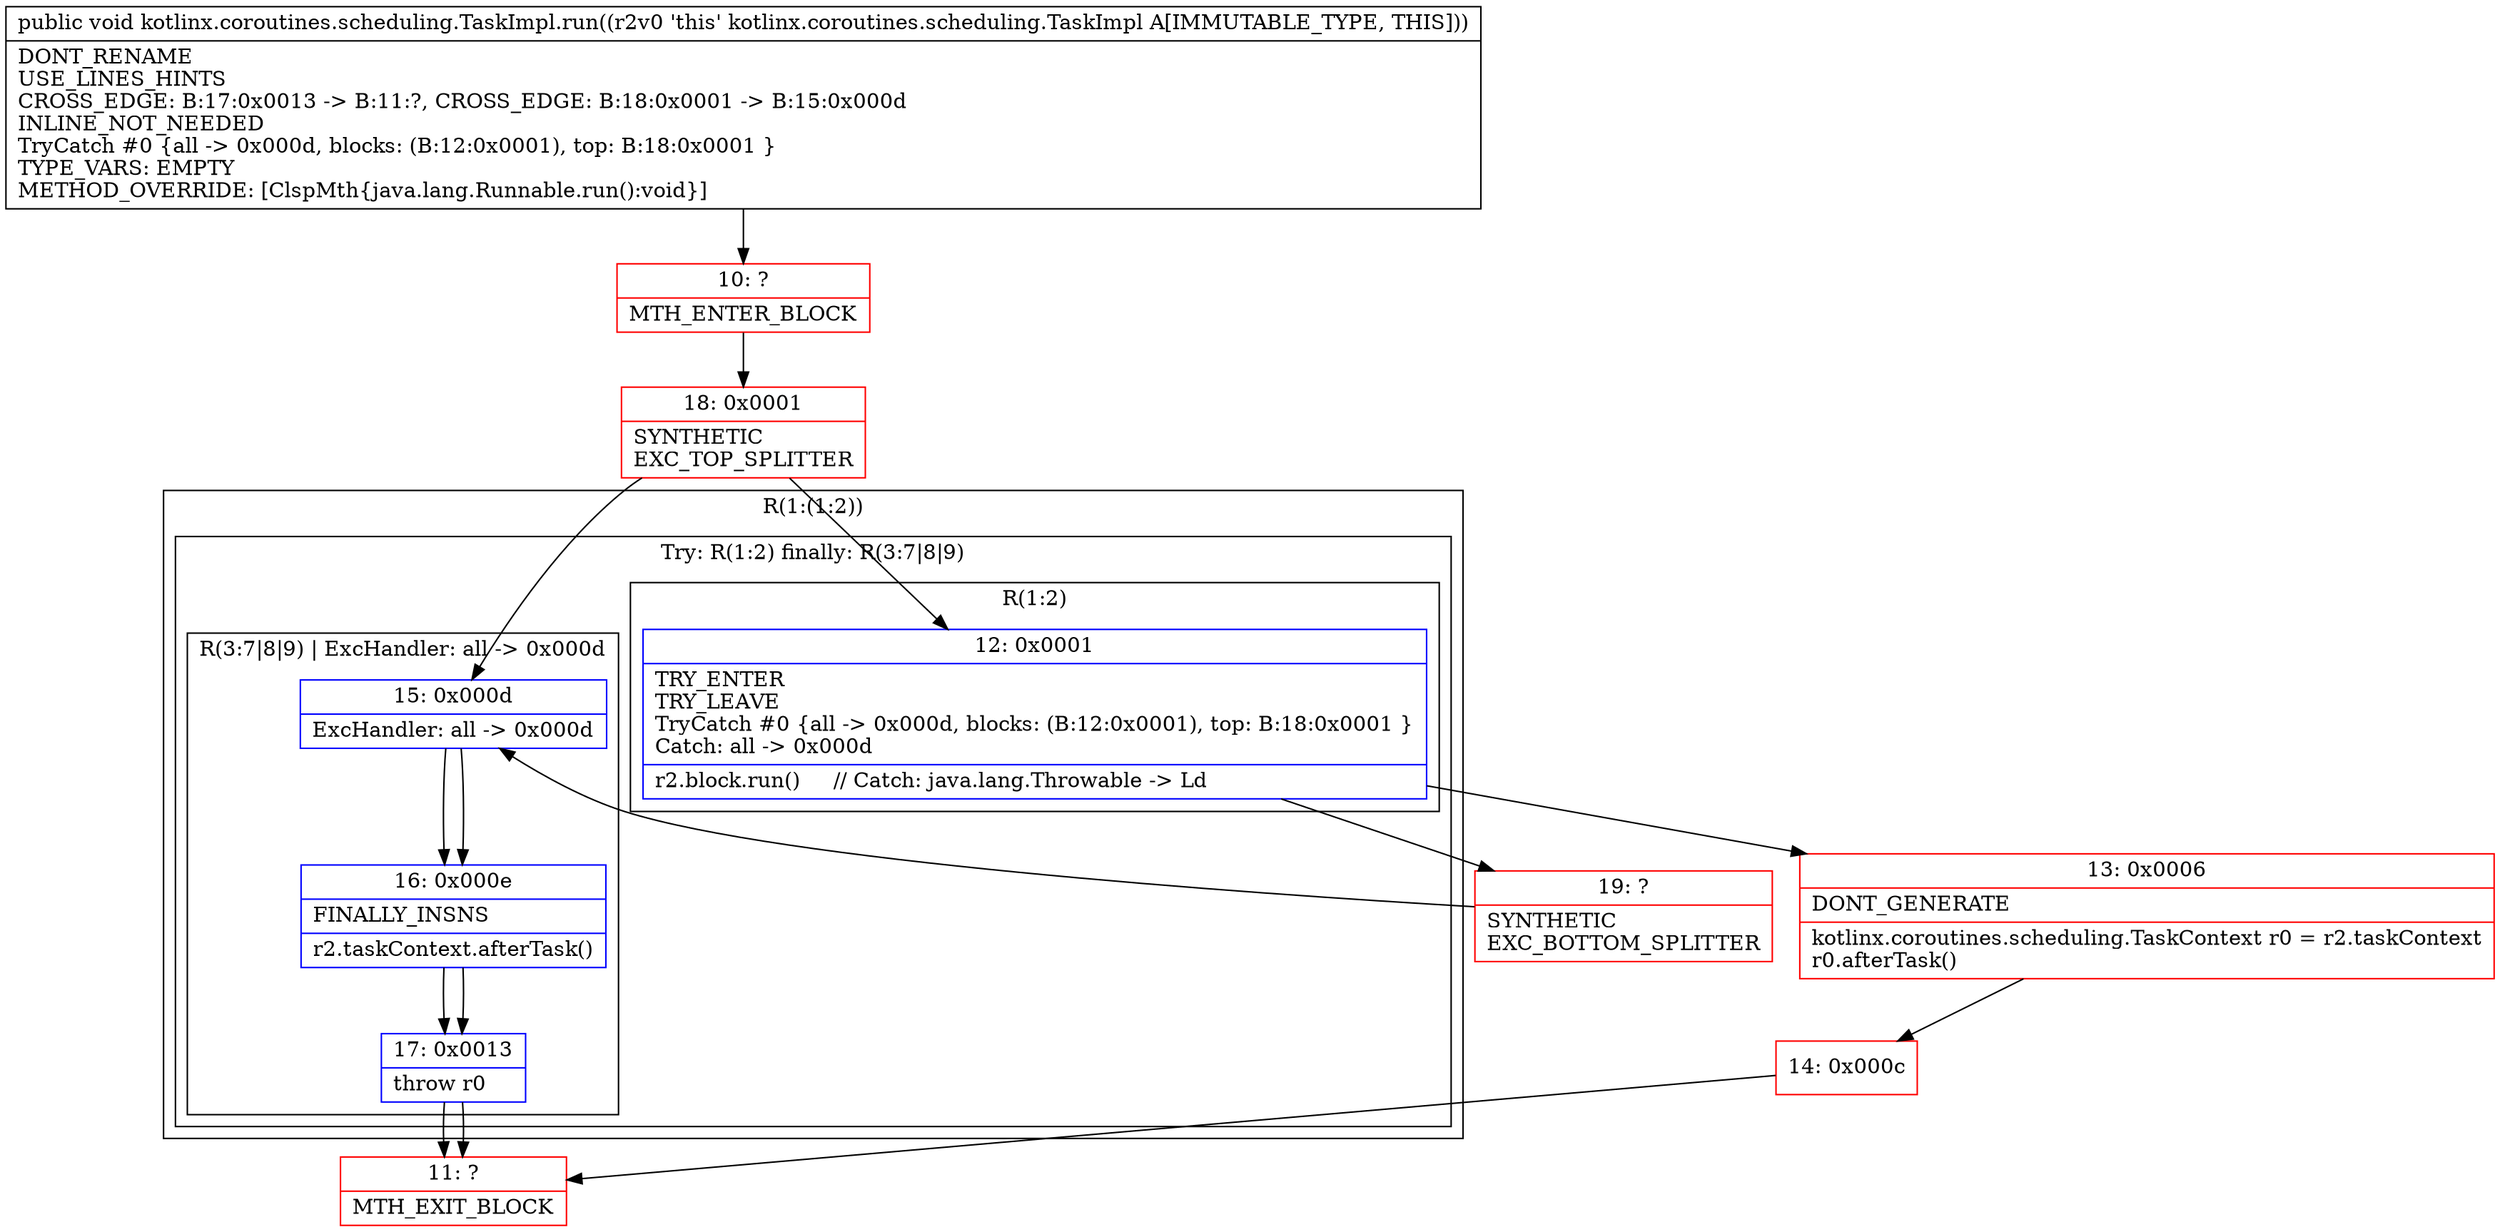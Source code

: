 digraph "CFG forkotlinx.coroutines.scheduling.TaskImpl.run()V" {
subgraph cluster_Region_961078945 {
label = "R(1:(1:2))";
node [shape=record,color=blue];
subgraph cluster_TryCatchRegion_1007568928 {
label = "Try: R(1:2) finally: R(3:7|8|9)";
node [shape=record,color=blue];
subgraph cluster_Region_139511528 {
label = "R(1:2)";
node [shape=record,color=blue];
Node_12 [shape=record,label="{12\:\ 0x0001|TRY_ENTER\lTRY_LEAVE\lTryCatch #0 \{all \-\> 0x000d, blocks: (B:12:0x0001), top: B:18:0x0001 \}\lCatch: all \-\> 0x000d\l|r2.block.run()     \/\/ Catch: java.lang.Throwable \-\> Ld\l}"];
}
subgraph cluster_Region_1497549157 {
label = "R(3:7|8|9) | ExcHandler: all \-\> 0x000d\l";
node [shape=record,color=blue];
Node_15 [shape=record,label="{15\:\ 0x000d|ExcHandler: all \-\> 0x000d\l}"];
Node_16 [shape=record,label="{16\:\ 0x000e|FINALLY_INSNS\l|r2.taskContext.afterTask()\l}"];
Node_17 [shape=record,label="{17\:\ 0x0013|throw r0\l}"];
}
}
}
subgraph cluster_Region_1497549157 {
label = "R(3:7|8|9) | ExcHandler: all \-\> 0x000d\l";
node [shape=record,color=blue];
Node_15 [shape=record,label="{15\:\ 0x000d|ExcHandler: all \-\> 0x000d\l}"];
Node_16 [shape=record,label="{16\:\ 0x000e|FINALLY_INSNS\l|r2.taskContext.afterTask()\l}"];
Node_17 [shape=record,label="{17\:\ 0x0013|throw r0\l}"];
}
Node_10 [shape=record,color=red,label="{10\:\ ?|MTH_ENTER_BLOCK\l}"];
Node_18 [shape=record,color=red,label="{18\:\ 0x0001|SYNTHETIC\lEXC_TOP_SPLITTER\l}"];
Node_13 [shape=record,color=red,label="{13\:\ 0x0006|DONT_GENERATE\l|kotlinx.coroutines.scheduling.TaskContext r0 = r2.taskContext\lr0.afterTask()\l}"];
Node_14 [shape=record,color=red,label="{14\:\ 0x000c}"];
Node_11 [shape=record,color=red,label="{11\:\ ?|MTH_EXIT_BLOCK\l}"];
Node_19 [shape=record,color=red,label="{19\:\ ?|SYNTHETIC\lEXC_BOTTOM_SPLITTER\l}"];
MethodNode[shape=record,label="{public void kotlinx.coroutines.scheduling.TaskImpl.run((r2v0 'this' kotlinx.coroutines.scheduling.TaskImpl A[IMMUTABLE_TYPE, THIS]))  | DONT_RENAME\lUSE_LINES_HINTS\lCROSS_EDGE: B:17:0x0013 \-\> B:11:?, CROSS_EDGE: B:18:0x0001 \-\> B:15:0x000d\lINLINE_NOT_NEEDED\lTryCatch #0 \{all \-\> 0x000d, blocks: (B:12:0x0001), top: B:18:0x0001 \}\lTYPE_VARS: EMPTY\lMETHOD_OVERRIDE: [ClspMth\{java.lang.Runnable.run():void\}]\l}"];
MethodNode -> Node_10;Node_12 -> Node_13;
Node_12 -> Node_19;
Node_15 -> Node_16;
Node_16 -> Node_17;
Node_17 -> Node_11;
Node_15 -> Node_16;
Node_16 -> Node_17;
Node_17 -> Node_11;
Node_10 -> Node_18;
Node_18 -> Node_12;
Node_18 -> Node_15;
Node_13 -> Node_14;
Node_14 -> Node_11;
Node_19 -> Node_15;
}

